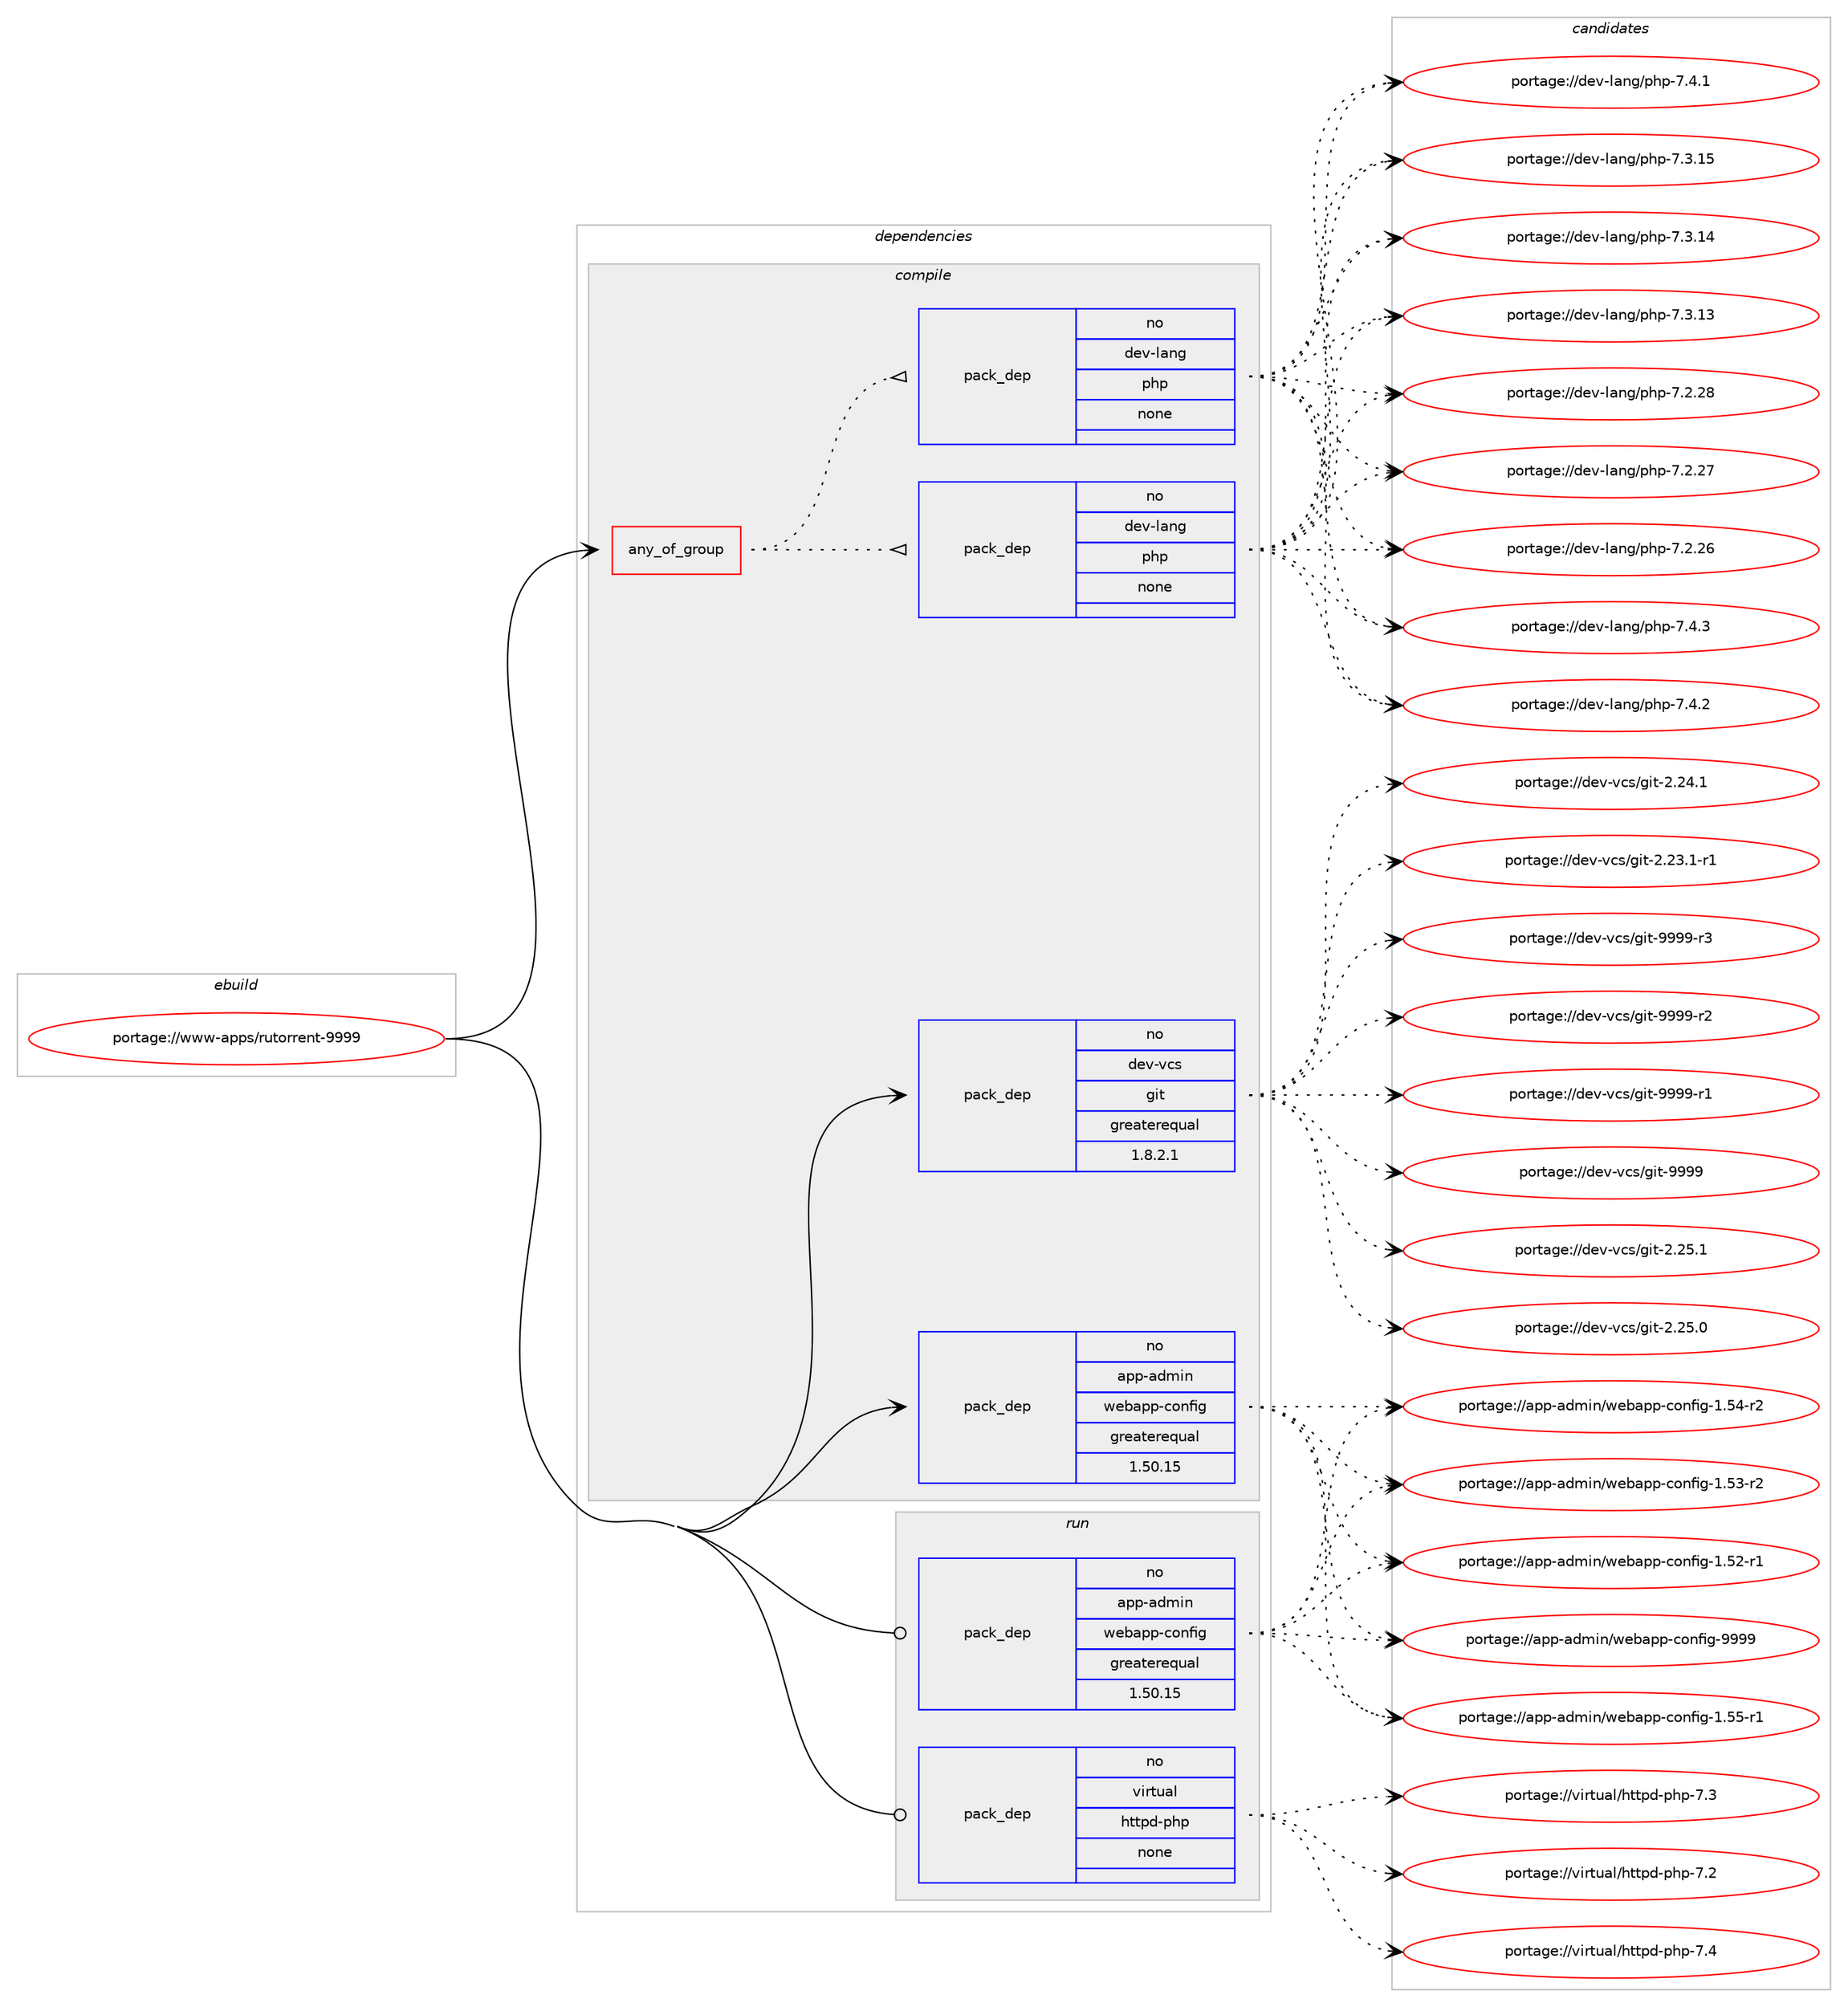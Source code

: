 digraph prolog {

# *************
# Graph options
# *************

newrank=true;
concentrate=true;
compound=true;
graph [rankdir=LR,fontname=Helvetica,fontsize=10,ranksep=1.5];#, ranksep=2.5, nodesep=0.2];
edge  [arrowhead=vee];
node  [fontname=Helvetica,fontsize=10];

# **********
# The ebuild
# **********

subgraph cluster_leftcol {
color=gray;
rank=same;
label=<<i>ebuild</i>>;
id [label="portage://www-apps/rutorrent-9999", color=red, width=4, href="../www-apps/rutorrent-9999.svg"];
}

# ****************
# The dependencies
# ****************

subgraph cluster_midcol {
color=gray;
label=<<i>dependencies</i>>;
subgraph cluster_compile {
fillcolor="#eeeeee";
style=filled;
label=<<i>compile</i>>;
subgraph any532 {
dependency29534 [label=<<TABLE BORDER="0" CELLBORDER="1" CELLSPACING="0" CELLPADDING="4"><TR><TD CELLPADDING="10">any_of_group</TD></TR></TABLE>>, shape=none, color=red];subgraph pack23680 {
dependency29535 [label=<<TABLE BORDER="0" CELLBORDER="1" CELLSPACING="0" CELLPADDING="4" WIDTH="220"><TR><TD ROWSPAN="6" CELLPADDING="30">pack_dep</TD></TR><TR><TD WIDTH="110">no</TD></TR><TR><TD>dev-lang</TD></TR><TR><TD>php</TD></TR><TR><TD>none</TD></TR><TR><TD></TD></TR></TABLE>>, shape=none, color=blue];
}
dependency29534:e -> dependency29535:w [weight=20,style="dotted",arrowhead="oinv"];
subgraph pack23681 {
dependency29536 [label=<<TABLE BORDER="0" CELLBORDER="1" CELLSPACING="0" CELLPADDING="4" WIDTH="220"><TR><TD ROWSPAN="6" CELLPADDING="30">pack_dep</TD></TR><TR><TD WIDTH="110">no</TD></TR><TR><TD>dev-lang</TD></TR><TR><TD>php</TD></TR><TR><TD>none</TD></TR><TR><TD></TD></TR></TABLE>>, shape=none, color=blue];
}
dependency29534:e -> dependency29536:w [weight=20,style="dotted",arrowhead="oinv"];
}
id:e -> dependency29534:w [weight=20,style="solid",arrowhead="vee"];
subgraph pack23682 {
dependency29537 [label=<<TABLE BORDER="0" CELLBORDER="1" CELLSPACING="0" CELLPADDING="4" WIDTH="220"><TR><TD ROWSPAN="6" CELLPADDING="30">pack_dep</TD></TR><TR><TD WIDTH="110">no</TD></TR><TR><TD>app-admin</TD></TR><TR><TD>webapp-config</TD></TR><TR><TD>greaterequal</TD></TR><TR><TD>1.50.15</TD></TR></TABLE>>, shape=none, color=blue];
}
id:e -> dependency29537:w [weight=20,style="solid",arrowhead="vee"];
subgraph pack23683 {
dependency29538 [label=<<TABLE BORDER="0" CELLBORDER="1" CELLSPACING="0" CELLPADDING="4" WIDTH="220"><TR><TD ROWSPAN="6" CELLPADDING="30">pack_dep</TD></TR><TR><TD WIDTH="110">no</TD></TR><TR><TD>dev-vcs</TD></TR><TR><TD>git</TD></TR><TR><TD>greaterequal</TD></TR><TR><TD>1.8.2.1</TD></TR></TABLE>>, shape=none, color=blue];
}
id:e -> dependency29538:w [weight=20,style="solid",arrowhead="vee"];
}
subgraph cluster_compileandrun {
fillcolor="#eeeeee";
style=filled;
label=<<i>compile and run</i>>;
}
subgraph cluster_run {
fillcolor="#eeeeee";
style=filled;
label=<<i>run</i>>;
subgraph pack23684 {
dependency29539 [label=<<TABLE BORDER="0" CELLBORDER="1" CELLSPACING="0" CELLPADDING="4" WIDTH="220"><TR><TD ROWSPAN="6" CELLPADDING="30">pack_dep</TD></TR><TR><TD WIDTH="110">no</TD></TR><TR><TD>app-admin</TD></TR><TR><TD>webapp-config</TD></TR><TR><TD>greaterequal</TD></TR><TR><TD>1.50.15</TD></TR></TABLE>>, shape=none, color=blue];
}
id:e -> dependency29539:w [weight=20,style="solid",arrowhead="odot"];
subgraph pack23685 {
dependency29540 [label=<<TABLE BORDER="0" CELLBORDER="1" CELLSPACING="0" CELLPADDING="4" WIDTH="220"><TR><TD ROWSPAN="6" CELLPADDING="30">pack_dep</TD></TR><TR><TD WIDTH="110">no</TD></TR><TR><TD>virtual</TD></TR><TR><TD>httpd-php</TD></TR><TR><TD>none</TD></TR><TR><TD></TD></TR></TABLE>>, shape=none, color=blue];
}
id:e -> dependency29540:w [weight=20,style="solid",arrowhead="odot"];
}
}

# **************
# The candidates
# **************

subgraph cluster_choices {
rank=same;
color=gray;
label=<<i>candidates</i>>;

subgraph choice23680 {
color=black;
nodesep=1;
choice100101118451089711010347112104112455546524651 [label="portage://dev-lang/php-7.4.3", color=red, width=4,href="../dev-lang/php-7.4.3.svg"];
choice100101118451089711010347112104112455546524650 [label="portage://dev-lang/php-7.4.2", color=red, width=4,href="../dev-lang/php-7.4.2.svg"];
choice100101118451089711010347112104112455546524649 [label="portage://dev-lang/php-7.4.1", color=red, width=4,href="../dev-lang/php-7.4.1.svg"];
choice10010111845108971101034711210411245554651464953 [label="portage://dev-lang/php-7.3.15", color=red, width=4,href="../dev-lang/php-7.3.15.svg"];
choice10010111845108971101034711210411245554651464952 [label="portage://dev-lang/php-7.3.14", color=red, width=4,href="../dev-lang/php-7.3.14.svg"];
choice10010111845108971101034711210411245554651464951 [label="portage://dev-lang/php-7.3.13", color=red, width=4,href="../dev-lang/php-7.3.13.svg"];
choice10010111845108971101034711210411245554650465056 [label="portage://dev-lang/php-7.2.28", color=red, width=4,href="../dev-lang/php-7.2.28.svg"];
choice10010111845108971101034711210411245554650465055 [label="portage://dev-lang/php-7.2.27", color=red, width=4,href="../dev-lang/php-7.2.27.svg"];
choice10010111845108971101034711210411245554650465054 [label="portage://dev-lang/php-7.2.26", color=red, width=4,href="../dev-lang/php-7.2.26.svg"];
dependency29535:e -> choice100101118451089711010347112104112455546524651:w [style=dotted,weight="100"];
dependency29535:e -> choice100101118451089711010347112104112455546524650:w [style=dotted,weight="100"];
dependency29535:e -> choice100101118451089711010347112104112455546524649:w [style=dotted,weight="100"];
dependency29535:e -> choice10010111845108971101034711210411245554651464953:w [style=dotted,weight="100"];
dependency29535:e -> choice10010111845108971101034711210411245554651464952:w [style=dotted,weight="100"];
dependency29535:e -> choice10010111845108971101034711210411245554651464951:w [style=dotted,weight="100"];
dependency29535:e -> choice10010111845108971101034711210411245554650465056:w [style=dotted,weight="100"];
dependency29535:e -> choice10010111845108971101034711210411245554650465055:w [style=dotted,weight="100"];
dependency29535:e -> choice10010111845108971101034711210411245554650465054:w [style=dotted,weight="100"];
}
subgraph choice23681 {
color=black;
nodesep=1;
choice100101118451089711010347112104112455546524651 [label="portage://dev-lang/php-7.4.3", color=red, width=4,href="../dev-lang/php-7.4.3.svg"];
choice100101118451089711010347112104112455546524650 [label="portage://dev-lang/php-7.4.2", color=red, width=4,href="../dev-lang/php-7.4.2.svg"];
choice100101118451089711010347112104112455546524649 [label="portage://dev-lang/php-7.4.1", color=red, width=4,href="../dev-lang/php-7.4.1.svg"];
choice10010111845108971101034711210411245554651464953 [label="portage://dev-lang/php-7.3.15", color=red, width=4,href="../dev-lang/php-7.3.15.svg"];
choice10010111845108971101034711210411245554651464952 [label="portage://dev-lang/php-7.3.14", color=red, width=4,href="../dev-lang/php-7.3.14.svg"];
choice10010111845108971101034711210411245554651464951 [label="portage://dev-lang/php-7.3.13", color=red, width=4,href="../dev-lang/php-7.3.13.svg"];
choice10010111845108971101034711210411245554650465056 [label="portage://dev-lang/php-7.2.28", color=red, width=4,href="../dev-lang/php-7.2.28.svg"];
choice10010111845108971101034711210411245554650465055 [label="portage://dev-lang/php-7.2.27", color=red, width=4,href="../dev-lang/php-7.2.27.svg"];
choice10010111845108971101034711210411245554650465054 [label="portage://dev-lang/php-7.2.26", color=red, width=4,href="../dev-lang/php-7.2.26.svg"];
dependency29536:e -> choice100101118451089711010347112104112455546524651:w [style=dotted,weight="100"];
dependency29536:e -> choice100101118451089711010347112104112455546524650:w [style=dotted,weight="100"];
dependency29536:e -> choice100101118451089711010347112104112455546524649:w [style=dotted,weight="100"];
dependency29536:e -> choice10010111845108971101034711210411245554651464953:w [style=dotted,weight="100"];
dependency29536:e -> choice10010111845108971101034711210411245554651464952:w [style=dotted,weight="100"];
dependency29536:e -> choice10010111845108971101034711210411245554651464951:w [style=dotted,weight="100"];
dependency29536:e -> choice10010111845108971101034711210411245554650465056:w [style=dotted,weight="100"];
dependency29536:e -> choice10010111845108971101034711210411245554650465055:w [style=dotted,weight="100"];
dependency29536:e -> choice10010111845108971101034711210411245554650465054:w [style=dotted,weight="100"];
}
subgraph choice23682 {
color=black;
nodesep=1;
choice97112112459710010910511047119101989711211245991111101021051034557575757 [label="portage://app-admin/webapp-config-9999", color=red, width=4,href="../app-admin/webapp-config-9999.svg"];
choice971121124597100109105110471191019897112112459911111010210510345494653534511449 [label="portage://app-admin/webapp-config-1.55-r1", color=red, width=4,href="../app-admin/webapp-config-1.55-r1.svg"];
choice971121124597100109105110471191019897112112459911111010210510345494653524511450 [label="portage://app-admin/webapp-config-1.54-r2", color=red, width=4,href="../app-admin/webapp-config-1.54-r2.svg"];
choice971121124597100109105110471191019897112112459911111010210510345494653514511450 [label="portage://app-admin/webapp-config-1.53-r2", color=red, width=4,href="../app-admin/webapp-config-1.53-r2.svg"];
choice971121124597100109105110471191019897112112459911111010210510345494653504511449 [label="portage://app-admin/webapp-config-1.52-r1", color=red, width=4,href="../app-admin/webapp-config-1.52-r1.svg"];
dependency29537:e -> choice97112112459710010910511047119101989711211245991111101021051034557575757:w [style=dotted,weight="100"];
dependency29537:e -> choice971121124597100109105110471191019897112112459911111010210510345494653534511449:w [style=dotted,weight="100"];
dependency29537:e -> choice971121124597100109105110471191019897112112459911111010210510345494653524511450:w [style=dotted,weight="100"];
dependency29537:e -> choice971121124597100109105110471191019897112112459911111010210510345494653514511450:w [style=dotted,weight="100"];
dependency29537:e -> choice971121124597100109105110471191019897112112459911111010210510345494653504511449:w [style=dotted,weight="100"];
}
subgraph choice23683 {
color=black;
nodesep=1;
choice10010111845118991154710310511645575757574511451 [label="portage://dev-vcs/git-9999-r3", color=red, width=4,href="../dev-vcs/git-9999-r3.svg"];
choice10010111845118991154710310511645575757574511450 [label="portage://dev-vcs/git-9999-r2", color=red, width=4,href="../dev-vcs/git-9999-r2.svg"];
choice10010111845118991154710310511645575757574511449 [label="portage://dev-vcs/git-9999-r1", color=red, width=4,href="../dev-vcs/git-9999-r1.svg"];
choice1001011184511899115471031051164557575757 [label="portage://dev-vcs/git-9999", color=red, width=4,href="../dev-vcs/git-9999.svg"];
choice10010111845118991154710310511645504650534649 [label="portage://dev-vcs/git-2.25.1", color=red, width=4,href="../dev-vcs/git-2.25.1.svg"];
choice10010111845118991154710310511645504650534648 [label="portage://dev-vcs/git-2.25.0", color=red, width=4,href="../dev-vcs/git-2.25.0.svg"];
choice10010111845118991154710310511645504650524649 [label="portage://dev-vcs/git-2.24.1", color=red, width=4,href="../dev-vcs/git-2.24.1.svg"];
choice100101118451189911547103105116455046505146494511449 [label="portage://dev-vcs/git-2.23.1-r1", color=red, width=4,href="../dev-vcs/git-2.23.1-r1.svg"];
dependency29538:e -> choice10010111845118991154710310511645575757574511451:w [style=dotted,weight="100"];
dependency29538:e -> choice10010111845118991154710310511645575757574511450:w [style=dotted,weight="100"];
dependency29538:e -> choice10010111845118991154710310511645575757574511449:w [style=dotted,weight="100"];
dependency29538:e -> choice1001011184511899115471031051164557575757:w [style=dotted,weight="100"];
dependency29538:e -> choice10010111845118991154710310511645504650534649:w [style=dotted,weight="100"];
dependency29538:e -> choice10010111845118991154710310511645504650534648:w [style=dotted,weight="100"];
dependency29538:e -> choice10010111845118991154710310511645504650524649:w [style=dotted,weight="100"];
dependency29538:e -> choice100101118451189911547103105116455046505146494511449:w [style=dotted,weight="100"];
}
subgraph choice23684 {
color=black;
nodesep=1;
choice97112112459710010910511047119101989711211245991111101021051034557575757 [label="portage://app-admin/webapp-config-9999", color=red, width=4,href="../app-admin/webapp-config-9999.svg"];
choice971121124597100109105110471191019897112112459911111010210510345494653534511449 [label="portage://app-admin/webapp-config-1.55-r1", color=red, width=4,href="../app-admin/webapp-config-1.55-r1.svg"];
choice971121124597100109105110471191019897112112459911111010210510345494653524511450 [label="portage://app-admin/webapp-config-1.54-r2", color=red, width=4,href="../app-admin/webapp-config-1.54-r2.svg"];
choice971121124597100109105110471191019897112112459911111010210510345494653514511450 [label="portage://app-admin/webapp-config-1.53-r2", color=red, width=4,href="../app-admin/webapp-config-1.53-r2.svg"];
choice971121124597100109105110471191019897112112459911111010210510345494653504511449 [label="portage://app-admin/webapp-config-1.52-r1", color=red, width=4,href="../app-admin/webapp-config-1.52-r1.svg"];
dependency29539:e -> choice97112112459710010910511047119101989711211245991111101021051034557575757:w [style=dotted,weight="100"];
dependency29539:e -> choice971121124597100109105110471191019897112112459911111010210510345494653534511449:w [style=dotted,weight="100"];
dependency29539:e -> choice971121124597100109105110471191019897112112459911111010210510345494653524511450:w [style=dotted,weight="100"];
dependency29539:e -> choice971121124597100109105110471191019897112112459911111010210510345494653514511450:w [style=dotted,weight="100"];
dependency29539:e -> choice971121124597100109105110471191019897112112459911111010210510345494653504511449:w [style=dotted,weight="100"];
}
subgraph choice23685 {
color=black;
nodesep=1;
choice11810511411611797108471041161161121004511210411245554652 [label="portage://virtual/httpd-php-7.4", color=red, width=4,href="../virtual/httpd-php-7.4.svg"];
choice11810511411611797108471041161161121004511210411245554651 [label="portage://virtual/httpd-php-7.3", color=red, width=4,href="../virtual/httpd-php-7.3.svg"];
choice11810511411611797108471041161161121004511210411245554650 [label="portage://virtual/httpd-php-7.2", color=red, width=4,href="../virtual/httpd-php-7.2.svg"];
dependency29540:e -> choice11810511411611797108471041161161121004511210411245554652:w [style=dotted,weight="100"];
dependency29540:e -> choice11810511411611797108471041161161121004511210411245554651:w [style=dotted,weight="100"];
dependency29540:e -> choice11810511411611797108471041161161121004511210411245554650:w [style=dotted,weight="100"];
}
}

}
